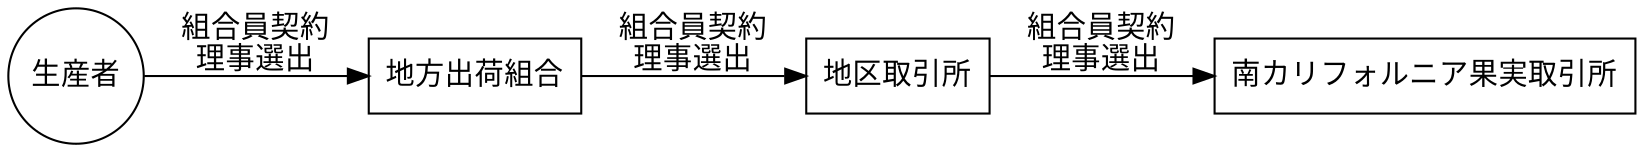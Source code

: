 digraph sunkist {
  graph [rankdir = LR]

  node [fontname = Helvetica,
    shape = box,
    fixedsize = false,
    style = filled,
    fillcolor = white]
  生産者 [shape = circle, width = 0.9]
  地方出荷組合; 地区取引所
   node [width = 2.7]
  南カリフォルニア果実取引所

  edge []
  生産者 -> 地方出荷組合 -> 地区取引所 -> 南カリフォルニア果実取引所 [fontname = Helvetica, label = "組合員契約\n理事選出"]
}